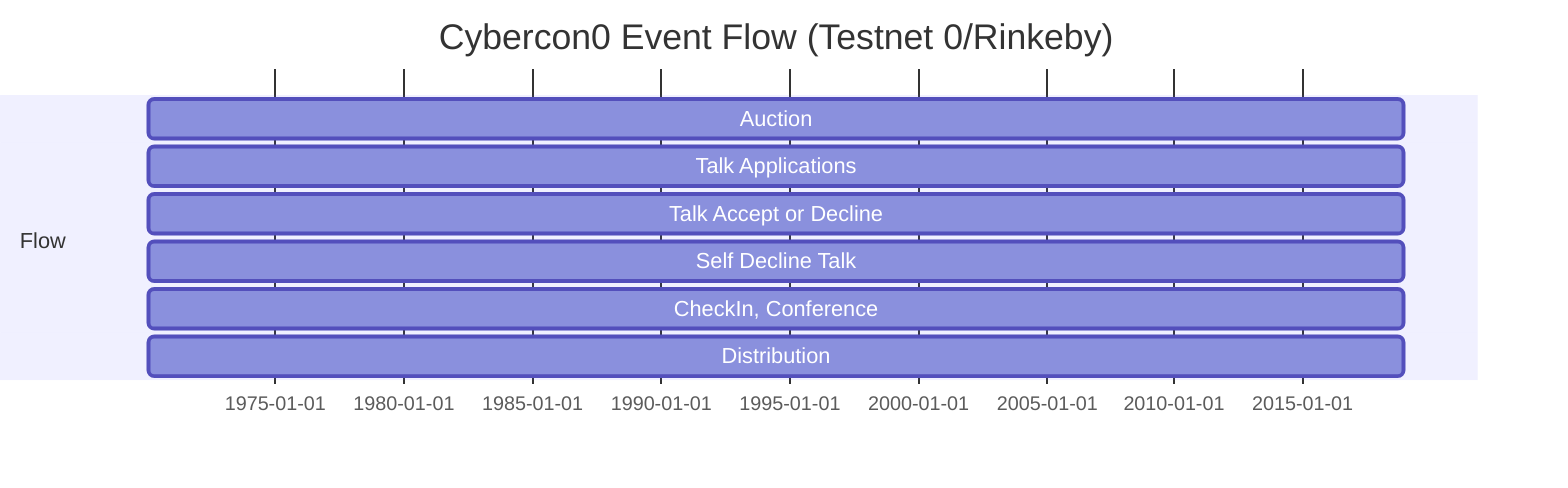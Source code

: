 gantt
dateFormat X
title Cybercon0 Event Flow (Testnet 0/Rinkeby)

section Flow
Auction                 :         auction, 1543302000, 1543330800 
Talk Applications       :         applications, 1543302000, 1543323600
Talk Accept or Decline  :         verification, 1543302000, 1543330800
Self Decline Talk       :        return, 1543323600, 1543330800
CheckIn, Conference     :         checkin, 1543330800, 1543338000
Distribution            :         distribution, 1543339800, 1543345200